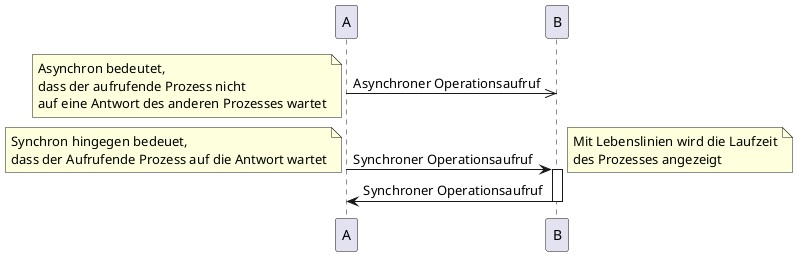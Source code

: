 @startuml
A ->> B: Asynchroner Operationsaufruf
note left
Asynchron bedeutet,
dass der aufrufende Prozess nicht 
auf eine Antwort des anderen Prozesses wartet
end note
A -> B: Synchroner Operationsaufruf
activate B

note right
Mit Lebenslinien wird die Laufzeit
des Prozesses angezeigt
end note

note left
Synchron hingegen bedeuet, 
dass der Aufrufende Prozess auf die Antwort wartet
end note
B -> A: Synchroner Operationsaufruf

deactivate B
@enduml